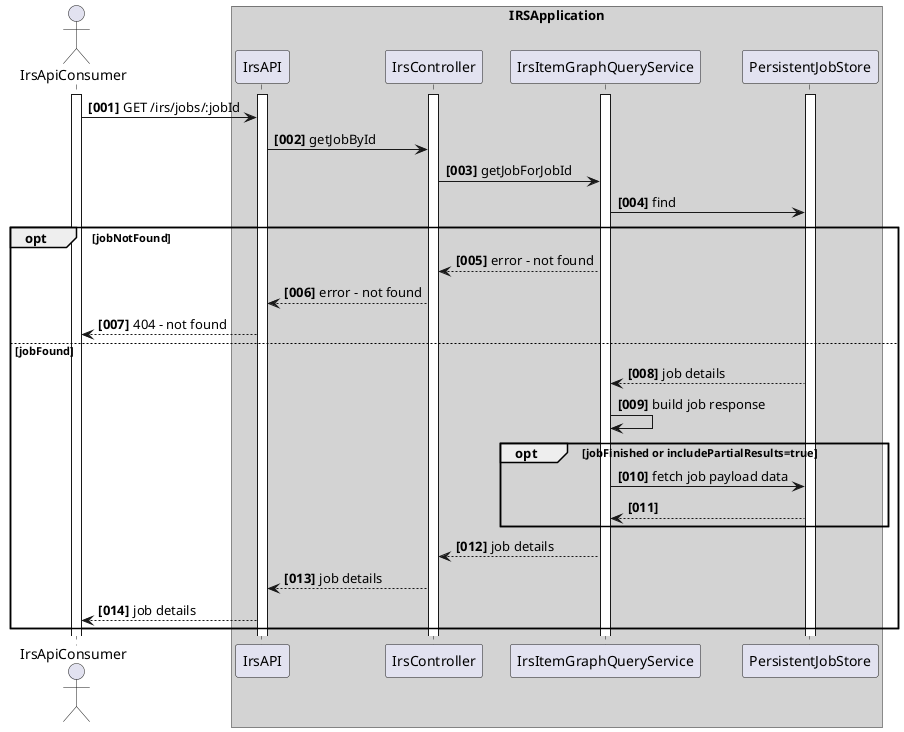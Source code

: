 @startuml
skinparam shadowing false
autonumber "<b>[000]"

actor IrsApiConsumer
activate IrsApiConsumer


box "IRSApplication" #LightGrey
participant IrsAPI
activate IrsAPI
participant IrsController
activate IrsController
participant IrsItemGraphQueryService
activate IrsItemGraphQueryService
participant PersistentJobStore
activate PersistentJobStore

IrsApiConsumer -> IrsAPI : GET /irs/jobs/:jobId
IrsAPI -> IrsController :  getJobById
IrsController -> IrsItemGraphQueryService :  getJobForJobId
IrsItemGraphQueryService -> PersistentJobStore: find
opt jobNotFound
    IrsController <-- IrsItemGraphQueryService : error - not found
    IrsAPI <-- IrsController : error - not found
    IrsApiConsumer <-- IrsAPI : 404 - not found
else jobFound
    IrsItemGraphQueryService <-- PersistentJobStore: job details
    IrsItemGraphQueryService -> IrsItemGraphQueryService : build job response
    opt jobFinished or includePartialResults=true
        IrsItemGraphQueryService -> PersistentJobStore : fetch job payload data
        IrsItemGraphQueryService <-- PersistentJobStore
    end opt
    IrsController <-- IrsItemGraphQueryService : job details
    IrsAPI <-- IrsController : job details
    IrsApiConsumer <-- IrsAPI : job details
end opt


@enduml